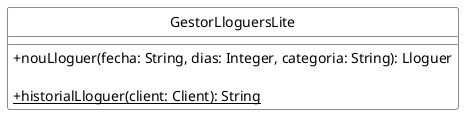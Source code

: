 @startuml
    skinparam classAttributeIconSize 0
    skinparam class {
        BackgroundColor #ffffff
        ArrowColor #0000FF
    }

    hide circle

    Class GestorLloguersLite {
	
	+ nouLloguer(fecha: String, dias: Integer, categoria: String): Lloguer

    + {static} historialLloguer(client: Client): String

    }
@enduml
